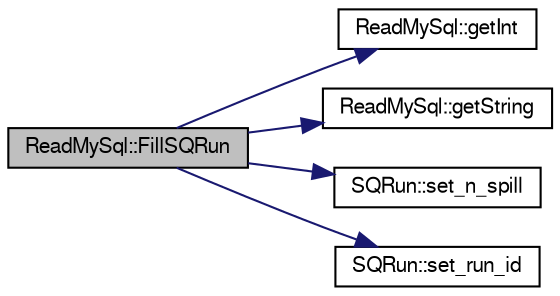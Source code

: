 digraph "ReadMySql::FillSQRun"
{
  bgcolor="transparent";
  edge [fontname="FreeSans",fontsize="10",labelfontname="FreeSans",labelfontsize="10"];
  node [fontname="FreeSans",fontsize="10",shape=record];
  rankdir="LR";
  Node1 [label="ReadMySql::FillSQRun",height=0.2,width=0.4,color="black", fillcolor="grey75", style="filled" fontcolor="black"];
  Node1 -> Node2 [color="midnightblue",fontsize="10",style="solid",fontname="FreeSans"];
  Node2 [label="ReadMySql::getInt",height=0.2,width=0.4,color="black",URL="$db/dda/classReadMySql.html#a3f6689c1c62d985e8747ab88c0a4e2d9"];
  Node1 -> Node3 [color="midnightblue",fontsize="10",style="solid",fontname="FreeSans"];
  Node3 [label="ReadMySql::getString",height=0.2,width=0.4,color="black",URL="$db/dda/classReadMySql.html#ac52f95731dd824b5c16be48cb0f9259e"];
  Node1 -> Node4 [color="midnightblue",fontsize="10",style="solid",fontname="FreeSans"];
  Node4 [label="SQRun::set_n_spill",height=0.2,width=0.4,color="black",URL="$d7/db7/classSQRun.html#a1b78a3cb4f8702ba7de4e198043275d9"];
  Node1 -> Node5 [color="midnightblue",fontsize="10",style="solid",fontname="FreeSans"];
  Node5 [label="SQRun::set_run_id",height=0.2,width=0.4,color="black",URL="$d7/db7/classSQRun.html#a17ed6fc3946239560aa9ff866359aba3"];
}
